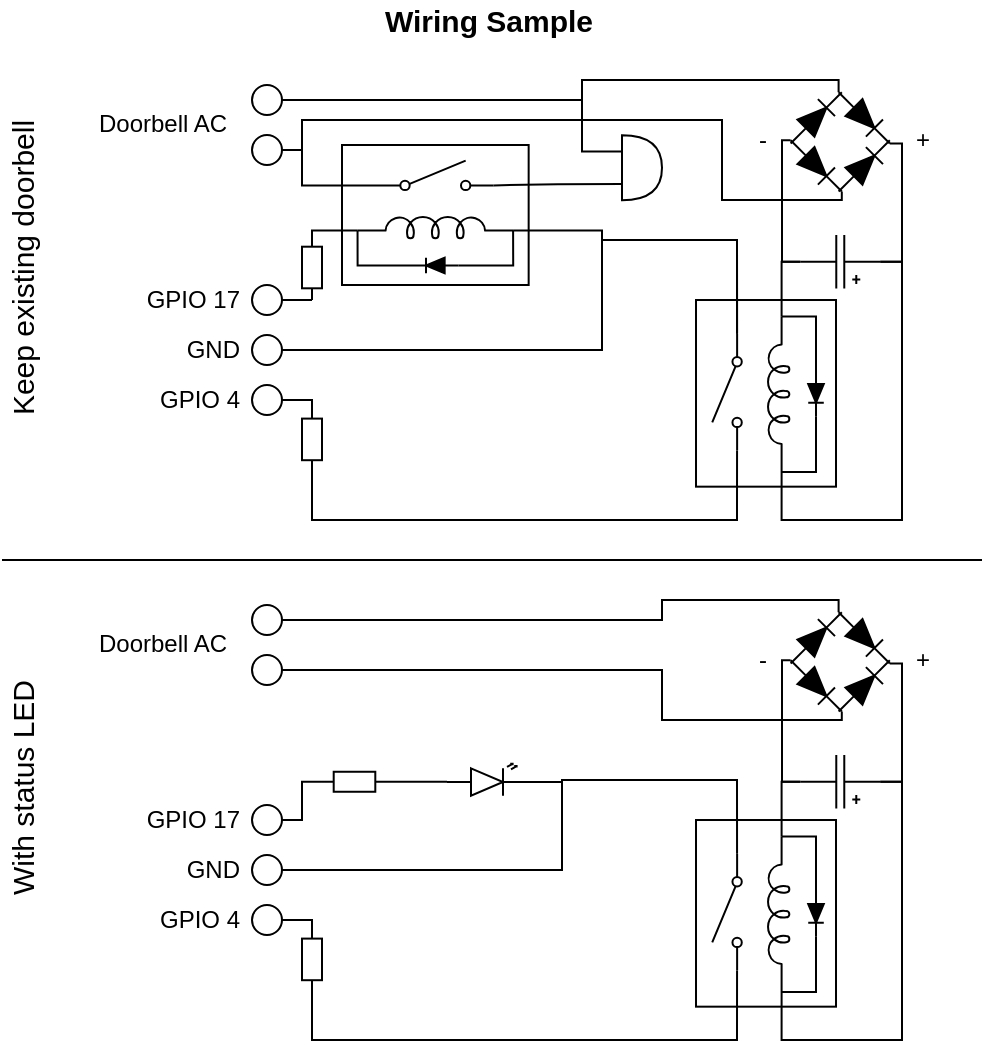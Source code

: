 <mxfile version="15.7.3" type="device"><diagram id="ytpljrWfWKBCq7mIN8Je" name="Seite-1"><mxGraphModel dx="220" dy="149" grid="1" gridSize="10" guides="1" tooltips="1" connect="1" arrows="1" fold="1" page="1" pageScale="1" pageWidth="827" pageHeight="1169" math="0" shadow="0"><root><mxCell id="0"/><mxCell id="1" parent="0"/><mxCell id="sLU0RMBHjKg_U6mDEhIa-1" value="" style="verticalLabelPosition=bottom;shadow=0;dashed=0;align=center;html=1;verticalAlign=top;strokeWidth=1;shape=ellipse;perimeter=ellipsePerimeter;" parent="1" vertex="1"><mxGeometry x="125" y="42.5" width="15" height="15" as="geometry"/></mxCell><mxCell id="sLU0RMBHjKg_U6mDEhIa-32" style="edgeStyle=orthogonalEdgeStyle;rounded=0;orthogonalLoop=1;jettySize=auto;html=1;exitX=1;exitY=0.5;exitDx=0;exitDy=0;entryX=0;entryY=0.84;entryDx=0;entryDy=0;entryPerimeter=0;endArrow=none;endFill=0;" parent="1" source="sLU0RMBHjKg_U6mDEhIa-2" target="sLU0RMBHjKg_U6mDEhIa-25" edge="1"><mxGeometry relative="1" as="geometry"><Array as="points"><mxPoint x="150" y="75"/><mxPoint x="150" y="93"/></Array></mxGeometry></mxCell><mxCell id="sLU0RMBHjKg_U6mDEhIa-2" value="" style="verticalLabelPosition=bottom;shadow=0;dashed=0;align=center;html=1;verticalAlign=top;strokeWidth=1;shape=ellipse;perimeter=ellipsePerimeter;" parent="1" vertex="1"><mxGeometry x="125" y="67.5" width="15" height="15" as="geometry"/></mxCell><mxCell id="sLU0RMBHjKg_U6mDEhIa-4" value="Doorbell AC" style="text;html=1;align=center;verticalAlign=middle;resizable=0;points=[];autosize=1;strokeColor=none;fillColor=none;" parent="1" vertex="1"><mxGeometry x="40" y="52" width="80" height="20" as="geometry"/></mxCell><mxCell id="sLU0RMBHjKg_U6mDEhIa-7" value="" style="verticalLabelPosition=bottom;shadow=0;dashed=0;align=center;html=1;verticalAlign=top;strokeWidth=1;shape=ellipse;perimeter=ellipsePerimeter;" parent="1" vertex="1"><mxGeometry x="125" y="142.5" width="15" height="15" as="geometry"/></mxCell><mxCell id="sLU0RMBHjKg_U6mDEhIa-8" value="" style="verticalLabelPosition=bottom;shadow=0;dashed=0;align=center;html=1;verticalAlign=top;strokeWidth=1;shape=ellipse;perimeter=ellipsePerimeter;" parent="1" vertex="1"><mxGeometry x="125" y="167.5" width="15" height="15" as="geometry"/></mxCell><mxCell id="sLU0RMBHjKg_U6mDEhIa-10" value="GPIO 17" style="text;html=1;align=right;verticalAlign=middle;resizable=0;points=[];autosize=1;strokeColor=none;fillColor=none;" parent="1" vertex="1"><mxGeometry x="60" y="140" width="60" height="20" as="geometry"/></mxCell><mxCell id="sLU0RMBHjKg_U6mDEhIa-11" value="GND" style="text;html=1;align=right;verticalAlign=middle;resizable=0;points=[];autosize=1;strokeColor=none;fillColor=none;" parent="1" vertex="1"><mxGeometry x="80" y="165" width="40" height="20" as="geometry"/></mxCell><mxCell id="sLU0RMBHjKg_U6mDEhIa-37" value="" style="verticalLabelPosition=bottom;shadow=0;dashed=0;align=center;html=1;verticalAlign=top;strokeWidth=1;shape=ellipse;perimeter=ellipsePerimeter;" parent="1" vertex="1"><mxGeometry x="125" y="192.5" width="15" height="15" as="geometry"/></mxCell><mxCell id="sLU0RMBHjKg_U6mDEhIa-38" value="GPIO 4" style="text;html=1;align=right;verticalAlign=middle;resizable=0;points=[];autosize=1;strokeColor=none;fillColor=none;" parent="1" vertex="1"><mxGeometry x="60" y="190" width="60" height="20" as="geometry"/></mxCell><mxCell id="sLU0RMBHjKg_U6mDEhIa-44" value="" style="group;rotation=0;" parent="1" vertex="1" connectable="0"><mxGeometry x="389.999" y="41.899" width="58.28" height="58.28" as="geometry"/></mxCell><mxCell id="sLU0RMBHjKg_U6mDEhIa-39" value="" style="pointerEvents=1;fillColor=strokeColor;verticalLabelPosition=bottom;shadow=0;dashed=0;align=center;html=1;verticalAlign=top;shape=mxgraph.electrical.diodes.diode;flipH=1;rotation=-225;" parent="sLU0RMBHjKg_U6mDEhIa-44" vertex="1"><mxGeometry x="23" y="35" width="36.211" height="12.07" as="geometry"/></mxCell><mxCell id="sLU0RMBHjKg_U6mDEhIa-40" value="" style="pointerEvents=1;fillColor=strokeColor;verticalLabelPosition=bottom;shadow=0;dashed=0;align=center;html=1;verticalAlign=top;shape=mxgraph.electrical.diodes.diode;flipH=1;rotation=-225;" parent="sLU0RMBHjKg_U6mDEhIa-44" vertex="1"><mxGeometry x="-1" y="11" width="36.211" height="12.07" as="geometry"/></mxCell><mxCell id="sLU0RMBHjKg_U6mDEhIa-41" value="" style="pointerEvents=1;fillColor=strokeColor;verticalLabelPosition=bottom;shadow=0;dashed=0;align=center;html=1;verticalAlign=top;shape=mxgraph.electrical.diodes.diode;flipH=1;rotation=-135;" parent="sLU0RMBHjKg_U6mDEhIa-44" vertex="1"><mxGeometry x="23" y="11" width="36.211" height="12.07" as="geometry"/></mxCell><mxCell id="sLU0RMBHjKg_U6mDEhIa-42" value="" style="pointerEvents=1;fillColor=strokeColor;verticalLabelPosition=bottom;shadow=0;dashed=0;align=center;html=1;verticalAlign=top;shape=mxgraph.electrical.diodes.diode;flipH=1;rotation=-135;" parent="sLU0RMBHjKg_U6mDEhIa-44" vertex="1"><mxGeometry x="-1" y="35" width="36.211" height="12.07" as="geometry"/></mxCell><mxCell id="sLU0RMBHjKg_U6mDEhIa-68" style="edgeStyle=orthogonalEdgeStyle;rounded=0;orthogonalLoop=1;jettySize=auto;html=1;exitX=1;exitY=0.5;exitDx=0;exitDy=0;exitPerimeter=0;entryX=1;entryY=0.645;entryDx=0;entryDy=0;entryPerimeter=0;endArrow=none;endFill=0;" parent="1" source="sLU0RMBHjKg_U6mDEhIa-49" target="sLU0RMBHjKg_U6mDEhIa-58" edge="1"><mxGeometry relative="1" as="geometry"><Array as="points"><mxPoint x="390" y="131"/></Array></mxGeometry></mxCell><mxCell id="sLU0RMBHjKg_U6mDEhIa-72" style="edgeStyle=orthogonalEdgeStyle;rounded=0;orthogonalLoop=1;jettySize=auto;html=1;exitX=0;exitY=0.5;exitDx=0;exitDy=0;exitPerimeter=0;entryX=1;entryY=0.5;entryDx=0;entryDy=0;entryPerimeter=0;endArrow=none;endFill=0;" parent="1" source="sLU0RMBHjKg_U6mDEhIa-49" target="sLU0RMBHjKg_U6mDEhIa-41" edge="1"><mxGeometry relative="1" as="geometry"><Array as="points"><mxPoint x="450" y="131"/><mxPoint x="450" y="72"/></Array></mxGeometry></mxCell><mxCell id="sLU0RMBHjKg_U6mDEhIa-49" value="" style="pointerEvents=1;verticalLabelPosition=bottom;shadow=0;dashed=0;align=center;html=1;verticalAlign=top;shape=mxgraph.electrical.capacitors.capacitor_5;fillColor=none;rotation=-180;" parent="1" vertex="1"><mxGeometry x="399.14" y="117.5" width="40" height="26.75" as="geometry"/></mxCell><mxCell id="sLU0RMBHjKg_U6mDEhIa-55" value="" style="group" parent="1" vertex="1" connectable="0"><mxGeometry x="170" y="72.5" width="93.33" height="70" as="geometry"/></mxCell><mxCell id="sLU0RMBHjKg_U6mDEhIa-26" value="" style="rounded=0;whiteSpace=wrap;html=1;align=right;fillColor=none;" parent="sLU0RMBHjKg_U6mDEhIa-55" vertex="1"><mxGeometry width="93.33" height="70" as="geometry"/></mxCell><mxCell id="sLU0RMBHjKg_U6mDEhIa-20" value="" style="pointerEvents=1;verticalLabelPosition=bottom;shadow=0;dashed=0;align=center;html=1;verticalAlign=top;shape=mxgraph.electrical.inductors.inductor_5;rotation=0;" parent="sLU0RMBHjKg_U6mDEhIa-55" vertex="1"><mxGeometry x="7.777" y="35.778" width="77.775" height="10.889" as="geometry"/></mxCell><mxCell id="sLU0RMBHjKg_U6mDEhIa-25" value="" style="pointerEvents=1;verticalLabelPosition=bottom;shadow=0;dashed=0;align=center;html=1;verticalAlign=top;shape=mxgraph.electrical.electro-mechanical.simple_switch;rotation=-180;flipH=1;flipV=1;" parent="sLU0RMBHjKg_U6mDEhIa-55" vertex="1"><mxGeometry x="17.499" y="7.778" width="58.331" height="14.778" as="geometry"/></mxCell><mxCell id="sLU0RMBHjKg_U6mDEhIa-28" style="edgeStyle=orthogonalEdgeStyle;rounded=0;orthogonalLoop=1;jettySize=auto;html=1;exitX=0;exitY=0.5;exitDx=0;exitDy=0;exitPerimeter=0;entryX=0;entryY=0.645;entryDx=0;entryDy=0;entryPerimeter=0;endArrow=none;endFill=0;" parent="sLU0RMBHjKg_U6mDEhIa-55" target="sLU0RMBHjKg_U6mDEhIa-20" edge="1"><mxGeometry relative="1" as="geometry"><mxPoint x="34.999" y="60.278" as="sourcePoint"/><Array as="points"><mxPoint x="7.777" y="60.667"/></Array></mxGeometry></mxCell><mxCell id="sLU0RMBHjKg_U6mDEhIa-29" style="edgeStyle=orthogonalEdgeStyle;rounded=0;orthogonalLoop=1;jettySize=auto;html=1;exitX=1;exitY=0.5;exitDx=0;exitDy=0;exitPerimeter=0;entryX=1;entryY=0.645;entryDx=0;entryDy=0;entryPerimeter=0;endArrow=none;endFill=0;" parent="sLU0RMBHjKg_U6mDEhIa-55" target="sLU0RMBHjKg_U6mDEhIa-20" edge="1"><mxGeometry relative="1" as="geometry"><mxPoint x="58.331" y="60.278" as="sourcePoint"/><Array as="points"><mxPoint x="85.552" y="60.667"/></Array></mxGeometry></mxCell><mxCell id="sLU0RMBHjKg_U6mDEhIa-35" value="" style="pointerEvents=1;fillColor=strokeColor;verticalLabelPosition=bottom;shadow=0;dashed=0;align=center;html=1;verticalAlign=top;shape=mxgraph.electrical.diodes.diode;flipH=1;" parent="sLU0RMBHjKg_U6mDEhIa-55" vertex="1"><mxGeometry x="34.999" y="56.389" width="23.332" height="7.778" as="geometry"/></mxCell><mxCell id="sLU0RMBHjKg_U6mDEhIa-67" value="" style="group" parent="1" vertex="1" connectable="0"><mxGeometry x="347.005" y="150.005" width="70" height="93.33" as="geometry"/></mxCell><mxCell id="sLU0RMBHjKg_U6mDEhIa-57" value="" style="rounded=0;whiteSpace=wrap;html=1;align=right;fillColor=none;rotation=-90;" parent="sLU0RMBHjKg_U6mDEhIa-67" vertex="1"><mxGeometry x="-11.665" y="11.665" width="93.33" height="70" as="geometry"/></mxCell><mxCell id="sLU0RMBHjKg_U6mDEhIa-58" value="" style="pointerEvents=1;verticalLabelPosition=bottom;shadow=0;dashed=0;align=center;html=1;verticalAlign=top;shape=mxgraph.electrical.inductors.inductor_5;rotation=-90;" parent="sLU0RMBHjKg_U6mDEhIa-67" vertex="1"><mxGeometry x="2.335" y="41.665" width="77.775" height="10.889" as="geometry"/></mxCell><mxCell id="sLU0RMBHjKg_U6mDEhIa-59" value="" style="pointerEvents=1;verticalLabelPosition=bottom;shadow=0;dashed=0;align=center;html=1;verticalAlign=top;shape=mxgraph.electrical.electro-mechanical.simple_switch;rotation=-270;flipH=0;flipV=1;" parent="sLU0RMBHjKg_U6mDEhIa-67" vertex="1"><mxGeometry x="-13.665" y="38.665" width="58.331" height="14.778" as="geometry"/></mxCell><mxCell id="sLU0RMBHjKg_U6mDEhIa-64" style="edgeStyle=orthogonalEdgeStyle;rounded=0;orthogonalLoop=1;jettySize=auto;html=1;exitX=1;exitY=0.5;exitDx=0;exitDy=0;exitPerimeter=0;entryX=1;entryY=0.645;entryDx=0;entryDy=0;entryPerimeter=0;endArrow=none;endFill=0;" parent="sLU0RMBHjKg_U6mDEhIa-67" target="sLU0RMBHjKg_U6mDEhIa-58" edge="1"><mxGeometry as="geometry"><mxPoint x="60.001" y="34.998" as="sourcePoint"/><Array as="points"><mxPoint x="60.335" y="8.665"/></Array></mxGeometry></mxCell><mxCell id="sLU0RMBHjKg_U6mDEhIa-63" style="edgeStyle=orthogonalEdgeStyle;rounded=0;orthogonalLoop=1;jettySize=auto;html=1;exitX=0;exitY=0.645;exitDx=0;exitDy=0;exitPerimeter=0;entryX=0;entryY=0.5;entryDx=0;entryDy=0;entryPerimeter=0;endArrow=none;endFill=0;" parent="sLU0RMBHjKg_U6mDEhIa-67" source="sLU0RMBHjKg_U6mDEhIa-58" edge="1"><mxGeometry as="geometry"><mxPoint x="60.001" y="58.33" as="targetPoint"/></mxGeometry></mxCell><mxCell id="sLU0RMBHjKg_U6mDEhIa-66" value="" style="pointerEvents=1;fillColor=strokeColor;verticalLabelPosition=bottom;shadow=0;dashed=0;align=center;html=1;verticalAlign=top;shape=mxgraph.electrical.diodes.diode;flipH=1;rotation=-90;" parent="sLU0RMBHjKg_U6mDEhIa-67" vertex="1"><mxGeometry x="48.335" y="42.775" width="23.332" height="7.778" as="geometry"/></mxCell><mxCell id="sLU0RMBHjKg_U6mDEhIa-69" style="edgeStyle=orthogonalEdgeStyle;rounded=0;orthogonalLoop=1;jettySize=auto;html=1;exitX=0;exitY=0.645;exitDx=0;exitDy=0;exitPerimeter=0;endArrow=none;endFill=0;entryX=0;entryY=0.5;entryDx=0;entryDy=0;entryPerimeter=0;" parent="1" source="sLU0RMBHjKg_U6mDEhIa-58" target="sLU0RMBHjKg_U6mDEhIa-49" edge="1"><mxGeometry relative="1" as="geometry"><mxPoint x="450" y="150" as="targetPoint"/><Array as="points"><mxPoint x="390" y="260"/><mxPoint x="450" y="260"/><mxPoint x="450" y="131"/></Array></mxGeometry></mxCell><mxCell id="sLU0RMBHjKg_U6mDEhIa-73" style="edgeStyle=orthogonalEdgeStyle;rounded=0;orthogonalLoop=1;jettySize=auto;html=1;exitX=0;exitY=0.5;exitDx=0;exitDy=0;exitPerimeter=0;entryX=1;entryY=0.5;entryDx=0;entryDy=0;entryPerimeter=0;endArrow=none;endFill=0;" parent="1" source="sLU0RMBHjKg_U6mDEhIa-42" target="sLU0RMBHjKg_U6mDEhIa-49" edge="1"><mxGeometry relative="1" as="geometry"><Array as="points"><mxPoint x="390" y="70"/><mxPoint x="390" y="131"/></Array></mxGeometry></mxCell><mxCell id="sLU0RMBHjKg_U6mDEhIa-74" value="+" style="text;html=1;align=center;verticalAlign=middle;resizable=0;points=[];autosize=1;strokeColor=none;fillColor=none;" parent="1" vertex="1"><mxGeometry x="450" y="60" width="20" height="20" as="geometry"/></mxCell><mxCell id="sLU0RMBHjKg_U6mDEhIa-75" value="-" style="text;html=1;align=center;verticalAlign=middle;resizable=0;points=[];autosize=1;strokeColor=none;fillColor=none;" parent="1" vertex="1"><mxGeometry x="370" y="60" width="20" height="20" as="geometry"/></mxCell><mxCell id="sLU0RMBHjKg_U6mDEhIa-76" style="edgeStyle=orthogonalEdgeStyle;rounded=0;orthogonalLoop=1;jettySize=auto;html=1;exitX=0;exitY=0.5;exitDx=0;exitDy=0;exitPerimeter=0;entryX=1;entryY=0.5;entryDx=0;entryDy=0;endArrow=none;endFill=0;" parent="1" source="sLU0RMBHjKg_U6mDEhIa-41" target="sLU0RMBHjKg_U6mDEhIa-1" edge="1"><mxGeometry relative="1" as="geometry"><Array as="points"><mxPoint x="418" y="40"/><mxPoint x="290" y="40"/><mxPoint x="290" y="50"/></Array></mxGeometry></mxCell><mxCell id="sLU0RMBHjKg_U6mDEhIa-80" style="edgeStyle=orthogonalEdgeStyle;rounded=0;orthogonalLoop=1;jettySize=auto;html=1;entryX=1;entryY=0.645;entryDx=0;entryDy=0;entryPerimeter=0;endArrow=none;endFill=0;exitX=0;exitY=0.84;exitDx=0;exitDy=0;exitPerimeter=0;" parent="1" source="sLU0RMBHjKg_U6mDEhIa-59" target="sLU0RMBHjKg_U6mDEhIa-20" edge="1"><mxGeometry relative="1" as="geometry"><mxPoint x="370" y="130" as="sourcePoint"/><Array as="points"><mxPoint x="368" y="120"/><mxPoint x="300" y="120"/><mxPoint x="300" y="115"/></Array></mxGeometry></mxCell><mxCell id="sLU0RMBHjKg_U6mDEhIa-82" style="edgeStyle=orthogonalEdgeStyle;rounded=0;orthogonalLoop=1;jettySize=auto;html=1;exitX=0;exitY=0.5;exitDx=0;exitDy=0;exitPerimeter=0;entryX=0;entryY=0.645;entryDx=0;entryDy=0;entryPerimeter=0;endArrow=none;endFill=0;" parent="1" source="sLU0RMBHjKg_U6mDEhIa-81" target="sLU0RMBHjKg_U6mDEhIa-20" edge="1"><mxGeometry relative="1" as="geometry"><Array as="points"><mxPoint x="155" y="115"/></Array></mxGeometry></mxCell><mxCell id="sLU0RMBHjKg_U6mDEhIa-83" style="edgeStyle=orthogonalEdgeStyle;rounded=0;orthogonalLoop=1;jettySize=auto;html=1;exitX=1;exitY=0.5;exitDx=0;exitDy=0;exitPerimeter=0;entryX=1;entryY=0.5;entryDx=0;entryDy=0;endArrow=none;endFill=0;" parent="1" source="sLU0RMBHjKg_U6mDEhIa-81" target="sLU0RMBHjKg_U6mDEhIa-7" edge="1"><mxGeometry relative="1" as="geometry"/></mxCell><mxCell id="sLU0RMBHjKg_U6mDEhIa-81" value="" style="pointerEvents=1;verticalLabelPosition=bottom;shadow=0;dashed=0;align=center;html=1;verticalAlign=top;shape=mxgraph.electrical.resistors.resistor_1;direction=south;" parent="1" vertex="1"><mxGeometry x="150" y="117.5" width="10" height="32.5" as="geometry"/></mxCell><mxCell id="sLU0RMBHjKg_U6mDEhIa-85" style="edgeStyle=orthogonalEdgeStyle;rounded=0;orthogonalLoop=1;jettySize=auto;html=1;exitX=0;exitY=0.5;exitDx=0;exitDy=0;exitPerimeter=0;entryX=1;entryY=0.5;entryDx=0;entryDy=0;endArrow=none;endFill=0;" parent="1" source="sLU0RMBHjKg_U6mDEhIa-84" target="sLU0RMBHjKg_U6mDEhIa-37" edge="1"><mxGeometry relative="1" as="geometry"><Array as="points"><mxPoint x="155" y="200"/></Array></mxGeometry></mxCell><mxCell id="sLU0RMBHjKg_U6mDEhIa-86" style="edgeStyle=orthogonalEdgeStyle;rounded=0;orthogonalLoop=1;jettySize=auto;html=1;exitX=1;exitY=0.5;exitDx=0;exitDy=0;exitPerimeter=0;entryX=1;entryY=0.84;entryDx=0;entryDy=0;entryPerimeter=0;endArrow=none;endFill=0;" parent="1" source="sLU0RMBHjKg_U6mDEhIa-84" target="sLU0RMBHjKg_U6mDEhIa-59" edge="1"><mxGeometry relative="1" as="geometry"><Array as="points"><mxPoint x="155" y="260"/><mxPoint x="368" y="260"/></Array></mxGeometry></mxCell><mxCell id="sLU0RMBHjKg_U6mDEhIa-84" value="" style="pointerEvents=1;verticalLabelPosition=bottom;shadow=0;dashed=0;align=center;html=1;verticalAlign=top;shape=mxgraph.electrical.resistors.resistor_1;direction=south;" parent="1" vertex="1"><mxGeometry x="150" y="203.45" width="10" height="32.5" as="geometry"/></mxCell><mxCell id="sLU0RMBHjKg_U6mDEhIa-87" style="edgeStyle=orthogonalEdgeStyle;rounded=0;orthogonalLoop=1;jettySize=auto;html=1;exitX=0;exitY=0.84;exitDx=0;exitDy=0;exitPerimeter=0;endArrow=none;endFill=0;entryX=1;entryY=0.5;entryDx=0;entryDy=0;" parent="1" source="sLU0RMBHjKg_U6mDEhIa-59" target="sLU0RMBHjKg_U6mDEhIa-8" edge="1"><mxGeometry relative="1" as="geometry"><mxPoint x="170" y="179" as="targetPoint"/><Array as="points"><mxPoint x="368" y="120"/><mxPoint x="300" y="120"/><mxPoint x="300" y="175"/></Array></mxGeometry></mxCell><mxCell id="sLU0RMBHjKg_U6mDEhIa-88" style="edgeStyle=orthogonalEdgeStyle;rounded=0;orthogonalLoop=1;jettySize=auto;html=1;exitX=1;exitY=0.5;exitDx=0;exitDy=0;exitPerimeter=0;entryX=1;entryY=0.5;entryDx=0;entryDy=0;endArrow=none;endFill=0;" parent="1" source="sLU0RMBHjKg_U6mDEhIa-42" target="sLU0RMBHjKg_U6mDEhIa-2" edge="1"><mxGeometry relative="1" as="geometry"><Array as="points"><mxPoint x="420" y="100"/><mxPoint x="360" y="100"/><mxPoint x="360" y="60"/><mxPoint x="150" y="60"/><mxPoint x="150" y="75"/></Array></mxGeometry></mxCell><mxCell id="sLU0RMBHjKg_U6mDEhIa-100" style="edgeStyle=orthogonalEdgeStyle;rounded=0;orthogonalLoop=1;jettySize=auto;html=1;exitX=0;exitY=0.75;exitDx=0;exitDy=0;exitPerimeter=0;entryX=1;entryY=0.84;entryDx=0;entryDy=0;entryPerimeter=0;endArrow=none;endFill=0;" parent="1" source="sLU0RMBHjKg_U6mDEhIa-97" target="sLU0RMBHjKg_U6mDEhIa-25" edge="1"><mxGeometry relative="1" as="geometry"/></mxCell><mxCell id="sLU0RMBHjKg_U6mDEhIa-101" style="edgeStyle=orthogonalEdgeStyle;rounded=0;orthogonalLoop=1;jettySize=auto;html=1;exitX=0;exitY=0.25;exitDx=0;exitDy=0;exitPerimeter=0;endArrow=none;endFill=0;" parent="1" source="sLU0RMBHjKg_U6mDEhIa-97" edge="1"><mxGeometry relative="1" as="geometry"><mxPoint x="290" y="50" as="targetPoint"/></mxGeometry></mxCell><mxCell id="sLU0RMBHjKg_U6mDEhIa-97" value="" style="shape=or;whiteSpace=wrap;html=1;fillColor=none;align=right;rotation=0;" parent="1" vertex="1"><mxGeometry x="310" y="67.68" width="20" height="32.5" as="geometry"/></mxCell><mxCell id="CVelMVTvbxRX_LACcU-6-1" value="Wiring Sample" style="text;html=1;align=center;verticalAlign=middle;resizable=0;points=[];autosize=1;strokeColor=none;fillColor=none;fontSize=15;fontStyle=1" parent="1" vertex="1"><mxGeometry x="182.5" width="120" height="20" as="geometry"/></mxCell><mxCell id="APsrOu6mJiJO-VIKhNIQ-1" value="Keep existing doorbell" style="text;html=1;align=center;verticalAlign=middle;resizable=0;points=[];autosize=1;strokeColor=none;fillColor=none;fontSize=15;fontStyle=0;rotation=270;" vertex="1" parent="1"><mxGeometry x="-70" y="124.25" width="160" height="20" as="geometry"/></mxCell><mxCell id="APsrOu6mJiJO-VIKhNIQ-2" value="" style="verticalLabelPosition=bottom;shadow=0;dashed=0;align=center;html=1;verticalAlign=top;strokeWidth=1;shape=ellipse;perimeter=ellipsePerimeter;" vertex="1" parent="1"><mxGeometry x="125" y="302.5" width="15" height="15" as="geometry"/></mxCell><mxCell id="APsrOu6mJiJO-VIKhNIQ-4" value="" style="verticalLabelPosition=bottom;shadow=0;dashed=0;align=center;html=1;verticalAlign=top;strokeWidth=1;shape=ellipse;perimeter=ellipsePerimeter;" vertex="1" parent="1"><mxGeometry x="125" y="327.5" width="15" height="15" as="geometry"/></mxCell><mxCell id="APsrOu6mJiJO-VIKhNIQ-5" value="Doorbell AC" style="text;html=1;align=center;verticalAlign=middle;resizable=0;points=[];autosize=1;strokeColor=none;fillColor=none;" vertex="1" parent="1"><mxGeometry x="40" y="312" width="80" height="20" as="geometry"/></mxCell><mxCell id="APsrOu6mJiJO-VIKhNIQ-6" value="" style="verticalLabelPosition=bottom;shadow=0;dashed=0;align=center;html=1;verticalAlign=top;strokeWidth=1;shape=ellipse;perimeter=ellipsePerimeter;" vertex="1" parent="1"><mxGeometry x="125" y="402.5" width="15" height="15" as="geometry"/></mxCell><mxCell id="APsrOu6mJiJO-VIKhNIQ-7" value="" style="verticalLabelPosition=bottom;shadow=0;dashed=0;align=center;html=1;verticalAlign=top;strokeWidth=1;shape=ellipse;perimeter=ellipsePerimeter;" vertex="1" parent="1"><mxGeometry x="125" y="427.5" width="15" height="15" as="geometry"/></mxCell><mxCell id="APsrOu6mJiJO-VIKhNIQ-8" value="GPIO 17" style="text;html=1;align=right;verticalAlign=middle;resizable=0;points=[];autosize=1;strokeColor=none;fillColor=none;" vertex="1" parent="1"><mxGeometry x="60" y="400" width="60" height="20" as="geometry"/></mxCell><mxCell id="APsrOu6mJiJO-VIKhNIQ-9" value="GND" style="text;html=1;align=right;verticalAlign=middle;resizable=0;points=[];autosize=1;strokeColor=none;fillColor=none;" vertex="1" parent="1"><mxGeometry x="80" y="425" width="40" height="20" as="geometry"/></mxCell><mxCell id="APsrOu6mJiJO-VIKhNIQ-10" value="" style="verticalLabelPosition=bottom;shadow=0;dashed=0;align=center;html=1;verticalAlign=top;strokeWidth=1;shape=ellipse;perimeter=ellipsePerimeter;" vertex="1" parent="1"><mxGeometry x="125" y="452.5" width="15" height="15" as="geometry"/></mxCell><mxCell id="APsrOu6mJiJO-VIKhNIQ-11" value="GPIO 4" style="text;html=1;align=right;verticalAlign=middle;resizable=0;points=[];autosize=1;strokeColor=none;fillColor=none;" vertex="1" parent="1"><mxGeometry x="60" y="450" width="60" height="20" as="geometry"/></mxCell><mxCell id="APsrOu6mJiJO-VIKhNIQ-12" value="" style="group;rotation=0;" vertex="1" connectable="0" parent="1"><mxGeometry x="389.999" y="301.899" width="58.28" height="58.28" as="geometry"/></mxCell><mxCell id="APsrOu6mJiJO-VIKhNIQ-13" value="" style="pointerEvents=1;fillColor=strokeColor;verticalLabelPosition=bottom;shadow=0;dashed=0;align=center;html=1;verticalAlign=top;shape=mxgraph.electrical.diodes.diode;flipH=1;rotation=-225;" vertex="1" parent="APsrOu6mJiJO-VIKhNIQ-12"><mxGeometry x="23" y="35" width="36.211" height="12.07" as="geometry"/></mxCell><mxCell id="APsrOu6mJiJO-VIKhNIQ-14" value="" style="pointerEvents=1;fillColor=strokeColor;verticalLabelPosition=bottom;shadow=0;dashed=0;align=center;html=1;verticalAlign=top;shape=mxgraph.electrical.diodes.diode;flipH=1;rotation=-225;" vertex="1" parent="APsrOu6mJiJO-VIKhNIQ-12"><mxGeometry x="-1" y="11" width="36.211" height="12.07" as="geometry"/></mxCell><mxCell id="APsrOu6mJiJO-VIKhNIQ-15" value="" style="pointerEvents=1;fillColor=strokeColor;verticalLabelPosition=bottom;shadow=0;dashed=0;align=center;html=1;verticalAlign=top;shape=mxgraph.electrical.diodes.diode;flipH=1;rotation=-135;" vertex="1" parent="APsrOu6mJiJO-VIKhNIQ-12"><mxGeometry x="23" y="11" width="36.211" height="12.07" as="geometry"/></mxCell><mxCell id="APsrOu6mJiJO-VIKhNIQ-16" value="" style="pointerEvents=1;fillColor=strokeColor;verticalLabelPosition=bottom;shadow=0;dashed=0;align=center;html=1;verticalAlign=top;shape=mxgraph.electrical.diodes.diode;flipH=1;rotation=-135;" vertex="1" parent="APsrOu6mJiJO-VIKhNIQ-12"><mxGeometry x="-1" y="35" width="36.211" height="12.07" as="geometry"/></mxCell><mxCell id="APsrOu6mJiJO-VIKhNIQ-17" style="edgeStyle=orthogonalEdgeStyle;rounded=0;orthogonalLoop=1;jettySize=auto;html=1;exitX=1;exitY=0.5;exitDx=0;exitDy=0;exitPerimeter=0;entryX=1;entryY=0.645;entryDx=0;entryDy=0;entryPerimeter=0;endArrow=none;endFill=0;" edge="1" parent="1" source="APsrOu6mJiJO-VIKhNIQ-19" target="APsrOu6mJiJO-VIKhNIQ-29"><mxGeometry relative="1" as="geometry"><Array as="points"><mxPoint x="390" y="391"/></Array></mxGeometry></mxCell><mxCell id="APsrOu6mJiJO-VIKhNIQ-18" style="edgeStyle=orthogonalEdgeStyle;rounded=0;orthogonalLoop=1;jettySize=auto;html=1;exitX=0;exitY=0.5;exitDx=0;exitDy=0;exitPerimeter=0;entryX=1;entryY=0.5;entryDx=0;entryDy=0;entryPerimeter=0;endArrow=none;endFill=0;" edge="1" parent="1" source="APsrOu6mJiJO-VIKhNIQ-19" target="APsrOu6mJiJO-VIKhNIQ-15"><mxGeometry relative="1" as="geometry"><Array as="points"><mxPoint x="450" y="391"/><mxPoint x="450" y="332"/></Array></mxGeometry></mxCell><mxCell id="APsrOu6mJiJO-VIKhNIQ-19" value="" style="pointerEvents=1;verticalLabelPosition=bottom;shadow=0;dashed=0;align=center;html=1;verticalAlign=top;shape=mxgraph.electrical.capacitors.capacitor_5;fillColor=none;rotation=-180;" vertex="1" parent="1"><mxGeometry x="399.14" y="377.5" width="40" height="26.75" as="geometry"/></mxCell><mxCell id="APsrOu6mJiJO-VIKhNIQ-27" value="" style="group" vertex="1" connectable="0" parent="1"><mxGeometry x="347.005" y="410.005" width="70" height="93.33" as="geometry"/></mxCell><mxCell id="APsrOu6mJiJO-VIKhNIQ-28" value="" style="rounded=0;whiteSpace=wrap;html=1;align=right;fillColor=none;rotation=-90;" vertex="1" parent="APsrOu6mJiJO-VIKhNIQ-27"><mxGeometry x="-11.665" y="11.665" width="93.33" height="70" as="geometry"/></mxCell><mxCell id="APsrOu6mJiJO-VIKhNIQ-29" value="" style="pointerEvents=1;verticalLabelPosition=bottom;shadow=0;dashed=0;align=center;html=1;verticalAlign=top;shape=mxgraph.electrical.inductors.inductor_5;rotation=-90;" vertex="1" parent="APsrOu6mJiJO-VIKhNIQ-27"><mxGeometry x="2.335" y="41.665" width="77.775" height="10.889" as="geometry"/></mxCell><mxCell id="APsrOu6mJiJO-VIKhNIQ-30" value="" style="pointerEvents=1;verticalLabelPosition=bottom;shadow=0;dashed=0;align=center;html=1;verticalAlign=top;shape=mxgraph.electrical.electro-mechanical.simple_switch;rotation=-270;flipH=0;flipV=1;" vertex="1" parent="APsrOu6mJiJO-VIKhNIQ-27"><mxGeometry x="-13.665" y="38.665" width="58.331" height="14.778" as="geometry"/></mxCell><mxCell id="APsrOu6mJiJO-VIKhNIQ-31" style="edgeStyle=orthogonalEdgeStyle;rounded=0;orthogonalLoop=1;jettySize=auto;html=1;exitX=1;exitY=0.5;exitDx=0;exitDy=0;exitPerimeter=0;entryX=1;entryY=0.645;entryDx=0;entryDy=0;entryPerimeter=0;endArrow=none;endFill=0;" edge="1" parent="APsrOu6mJiJO-VIKhNIQ-27" target="APsrOu6mJiJO-VIKhNIQ-29"><mxGeometry as="geometry"><mxPoint x="60.001" y="34.998" as="sourcePoint"/><Array as="points"><mxPoint x="60.335" y="8.665"/></Array></mxGeometry></mxCell><mxCell id="APsrOu6mJiJO-VIKhNIQ-32" style="edgeStyle=orthogonalEdgeStyle;rounded=0;orthogonalLoop=1;jettySize=auto;html=1;exitX=0;exitY=0.645;exitDx=0;exitDy=0;exitPerimeter=0;entryX=0;entryY=0.5;entryDx=0;entryDy=0;entryPerimeter=0;endArrow=none;endFill=0;" edge="1" parent="APsrOu6mJiJO-VIKhNIQ-27" source="APsrOu6mJiJO-VIKhNIQ-29"><mxGeometry as="geometry"><mxPoint x="60.001" y="58.33" as="targetPoint"/></mxGeometry></mxCell><mxCell id="APsrOu6mJiJO-VIKhNIQ-33" value="" style="pointerEvents=1;fillColor=strokeColor;verticalLabelPosition=bottom;shadow=0;dashed=0;align=center;html=1;verticalAlign=top;shape=mxgraph.electrical.diodes.diode;flipH=1;rotation=-90;" vertex="1" parent="APsrOu6mJiJO-VIKhNIQ-27"><mxGeometry x="48.335" y="42.775" width="23.332" height="7.778" as="geometry"/></mxCell><mxCell id="APsrOu6mJiJO-VIKhNIQ-34" style="edgeStyle=orthogonalEdgeStyle;rounded=0;orthogonalLoop=1;jettySize=auto;html=1;exitX=0;exitY=0.645;exitDx=0;exitDy=0;exitPerimeter=0;endArrow=none;endFill=0;entryX=0;entryY=0.5;entryDx=0;entryDy=0;entryPerimeter=0;" edge="1" parent="1" source="APsrOu6mJiJO-VIKhNIQ-29" target="APsrOu6mJiJO-VIKhNIQ-19"><mxGeometry relative="1" as="geometry"><mxPoint x="450" y="410" as="targetPoint"/><Array as="points"><mxPoint x="390" y="520"/><mxPoint x="450" y="520"/><mxPoint x="450" y="391"/></Array></mxGeometry></mxCell><mxCell id="APsrOu6mJiJO-VIKhNIQ-35" style="edgeStyle=orthogonalEdgeStyle;rounded=0;orthogonalLoop=1;jettySize=auto;html=1;exitX=0;exitY=0.5;exitDx=0;exitDy=0;exitPerimeter=0;entryX=1;entryY=0.5;entryDx=0;entryDy=0;entryPerimeter=0;endArrow=none;endFill=0;" edge="1" parent="1" source="APsrOu6mJiJO-VIKhNIQ-16" target="APsrOu6mJiJO-VIKhNIQ-19"><mxGeometry relative="1" as="geometry"><Array as="points"><mxPoint x="390" y="330"/><mxPoint x="390" y="391"/></Array></mxGeometry></mxCell><mxCell id="APsrOu6mJiJO-VIKhNIQ-36" value="+" style="text;html=1;align=center;verticalAlign=middle;resizable=0;points=[];autosize=1;strokeColor=none;fillColor=none;" vertex="1" parent="1"><mxGeometry x="450" y="320" width="20" height="20" as="geometry"/></mxCell><mxCell id="APsrOu6mJiJO-VIKhNIQ-37" value="-" style="text;html=1;align=center;verticalAlign=middle;resizable=0;points=[];autosize=1;strokeColor=none;fillColor=none;" vertex="1" parent="1"><mxGeometry x="370" y="320" width="20" height="20" as="geometry"/></mxCell><mxCell id="APsrOu6mJiJO-VIKhNIQ-38" style="edgeStyle=orthogonalEdgeStyle;rounded=0;orthogonalLoop=1;jettySize=auto;html=1;exitX=0;exitY=0.5;exitDx=0;exitDy=0;exitPerimeter=0;entryX=1;entryY=0.5;entryDx=0;entryDy=0;endArrow=none;endFill=0;" edge="1" parent="1" source="APsrOu6mJiJO-VIKhNIQ-15" target="APsrOu6mJiJO-VIKhNIQ-2"><mxGeometry relative="1" as="geometry"><Array as="points"><mxPoint x="418" y="300"/><mxPoint x="330" y="300"/><mxPoint x="330" y="310"/></Array></mxGeometry></mxCell><mxCell id="APsrOu6mJiJO-VIKhNIQ-41" style="edgeStyle=orthogonalEdgeStyle;rounded=0;orthogonalLoop=1;jettySize=auto;html=1;exitX=1;exitY=0.5;exitDx=0;exitDy=0;exitPerimeter=0;entryX=1;entryY=0.5;entryDx=0;entryDy=0;endArrow=none;endFill=0;" edge="1" parent="1" source="APsrOu6mJiJO-VIKhNIQ-42" target="APsrOu6mJiJO-VIKhNIQ-6"><mxGeometry relative="1" as="geometry"><Array as="points"><mxPoint x="150" y="391"/><mxPoint x="150" y="410"/></Array></mxGeometry></mxCell><mxCell id="APsrOu6mJiJO-VIKhNIQ-53" style="edgeStyle=orthogonalEdgeStyle;rounded=0;orthogonalLoop=1;jettySize=auto;html=1;exitX=0;exitY=0.5;exitDx=0;exitDy=0;exitPerimeter=0;entryX=0;entryY=0.57;entryDx=0;entryDy=0;entryPerimeter=0;endArrow=none;endFill=0;" edge="1" parent="1" source="APsrOu6mJiJO-VIKhNIQ-42" target="APsrOu6mJiJO-VIKhNIQ-52"><mxGeometry relative="1" as="geometry"/></mxCell><mxCell id="APsrOu6mJiJO-VIKhNIQ-42" value="" style="pointerEvents=1;verticalLabelPosition=bottom;shadow=0;dashed=0;align=center;html=1;verticalAlign=top;shape=mxgraph.electrical.resistors.resistor_1;direction=west;" vertex="1" parent="1"><mxGeometry x="160" y="385.88" width="32.5" height="10" as="geometry"/></mxCell><mxCell id="APsrOu6mJiJO-VIKhNIQ-43" style="edgeStyle=orthogonalEdgeStyle;rounded=0;orthogonalLoop=1;jettySize=auto;html=1;exitX=0;exitY=0.5;exitDx=0;exitDy=0;exitPerimeter=0;entryX=1;entryY=0.5;entryDx=0;entryDy=0;endArrow=none;endFill=0;" edge="1" parent="1" source="APsrOu6mJiJO-VIKhNIQ-45" target="APsrOu6mJiJO-VIKhNIQ-10"><mxGeometry relative="1" as="geometry"><Array as="points"><mxPoint x="155" y="460"/></Array></mxGeometry></mxCell><mxCell id="APsrOu6mJiJO-VIKhNIQ-44" style="edgeStyle=orthogonalEdgeStyle;rounded=0;orthogonalLoop=1;jettySize=auto;html=1;exitX=1;exitY=0.5;exitDx=0;exitDy=0;exitPerimeter=0;entryX=1;entryY=0.84;entryDx=0;entryDy=0;entryPerimeter=0;endArrow=none;endFill=0;" edge="1" parent="1" source="APsrOu6mJiJO-VIKhNIQ-45" target="APsrOu6mJiJO-VIKhNIQ-30"><mxGeometry relative="1" as="geometry"><Array as="points"><mxPoint x="155" y="520"/><mxPoint x="368" y="520"/></Array></mxGeometry></mxCell><mxCell id="APsrOu6mJiJO-VIKhNIQ-45" value="" style="pointerEvents=1;verticalLabelPosition=bottom;shadow=0;dashed=0;align=center;html=1;verticalAlign=top;shape=mxgraph.electrical.resistors.resistor_1;direction=south;" vertex="1" parent="1"><mxGeometry x="150" y="463.45" width="10" height="32.5" as="geometry"/></mxCell><mxCell id="APsrOu6mJiJO-VIKhNIQ-46" style="edgeStyle=orthogonalEdgeStyle;rounded=0;orthogonalLoop=1;jettySize=auto;html=1;exitX=0;exitY=0.84;exitDx=0;exitDy=0;exitPerimeter=0;endArrow=none;endFill=0;entryX=1;entryY=0.5;entryDx=0;entryDy=0;" edge="1" parent="1" source="APsrOu6mJiJO-VIKhNIQ-30" target="APsrOu6mJiJO-VIKhNIQ-7"><mxGeometry relative="1" as="geometry"><mxPoint x="170" y="439" as="targetPoint"/><Array as="points"><mxPoint x="368" y="390"/><mxPoint x="280" y="390"/><mxPoint x="280" y="435"/></Array></mxGeometry></mxCell><mxCell id="APsrOu6mJiJO-VIKhNIQ-47" style="edgeStyle=orthogonalEdgeStyle;rounded=0;orthogonalLoop=1;jettySize=auto;html=1;exitX=1;exitY=0.5;exitDx=0;exitDy=0;exitPerimeter=0;entryX=1;entryY=0.5;entryDx=0;entryDy=0;endArrow=none;endFill=0;" edge="1" parent="1" source="APsrOu6mJiJO-VIKhNIQ-16" target="APsrOu6mJiJO-VIKhNIQ-4"><mxGeometry relative="1" as="geometry"><Array as="points"><mxPoint x="420" y="360"/><mxPoint x="330" y="360"/><mxPoint x="330" y="335"/></Array></mxGeometry></mxCell><mxCell id="APsrOu6mJiJO-VIKhNIQ-51" value="With status LED" style="text;html=1;align=center;verticalAlign=middle;resizable=0;points=[];autosize=1;strokeColor=none;fillColor=none;fontSize=15;fontStyle=0;rotation=270;" vertex="1" parent="1"><mxGeometry x="-50" y="384.25" width="120" height="20" as="geometry"/></mxCell><mxCell id="APsrOu6mJiJO-VIKhNIQ-54" style="edgeStyle=orthogonalEdgeStyle;rounded=0;orthogonalLoop=1;jettySize=auto;html=1;exitX=1;exitY=0.57;exitDx=0;exitDy=0;exitPerimeter=0;entryX=1;entryY=0.5;entryDx=0;entryDy=0;endArrow=none;endFill=0;" edge="1" parent="1" source="APsrOu6mJiJO-VIKhNIQ-52" target="APsrOu6mJiJO-VIKhNIQ-7"><mxGeometry relative="1" as="geometry"><Array as="points"><mxPoint x="280" y="391"/><mxPoint x="280" y="435"/></Array></mxGeometry></mxCell><mxCell id="APsrOu6mJiJO-VIKhNIQ-52" value="" style="verticalLabelPosition=bottom;shadow=0;dashed=0;align=center;html=1;verticalAlign=top;shape=mxgraph.electrical.opto_electronics.led_2;pointerEvents=1;" vertex="1" parent="1"><mxGeometry x="222.5" y="381.9" width="40" height="15.95" as="geometry"/></mxCell><mxCell id="APsrOu6mJiJO-VIKhNIQ-55" value="" style="endArrow=none;html=1;rounded=0;" edge="1" parent="1"><mxGeometry width="50" height="50" relative="1" as="geometry"><mxPoint y="280" as="sourcePoint"/><mxPoint x="490" y="280" as="targetPoint"/></mxGeometry></mxCell></root></mxGraphModel></diagram></mxfile>